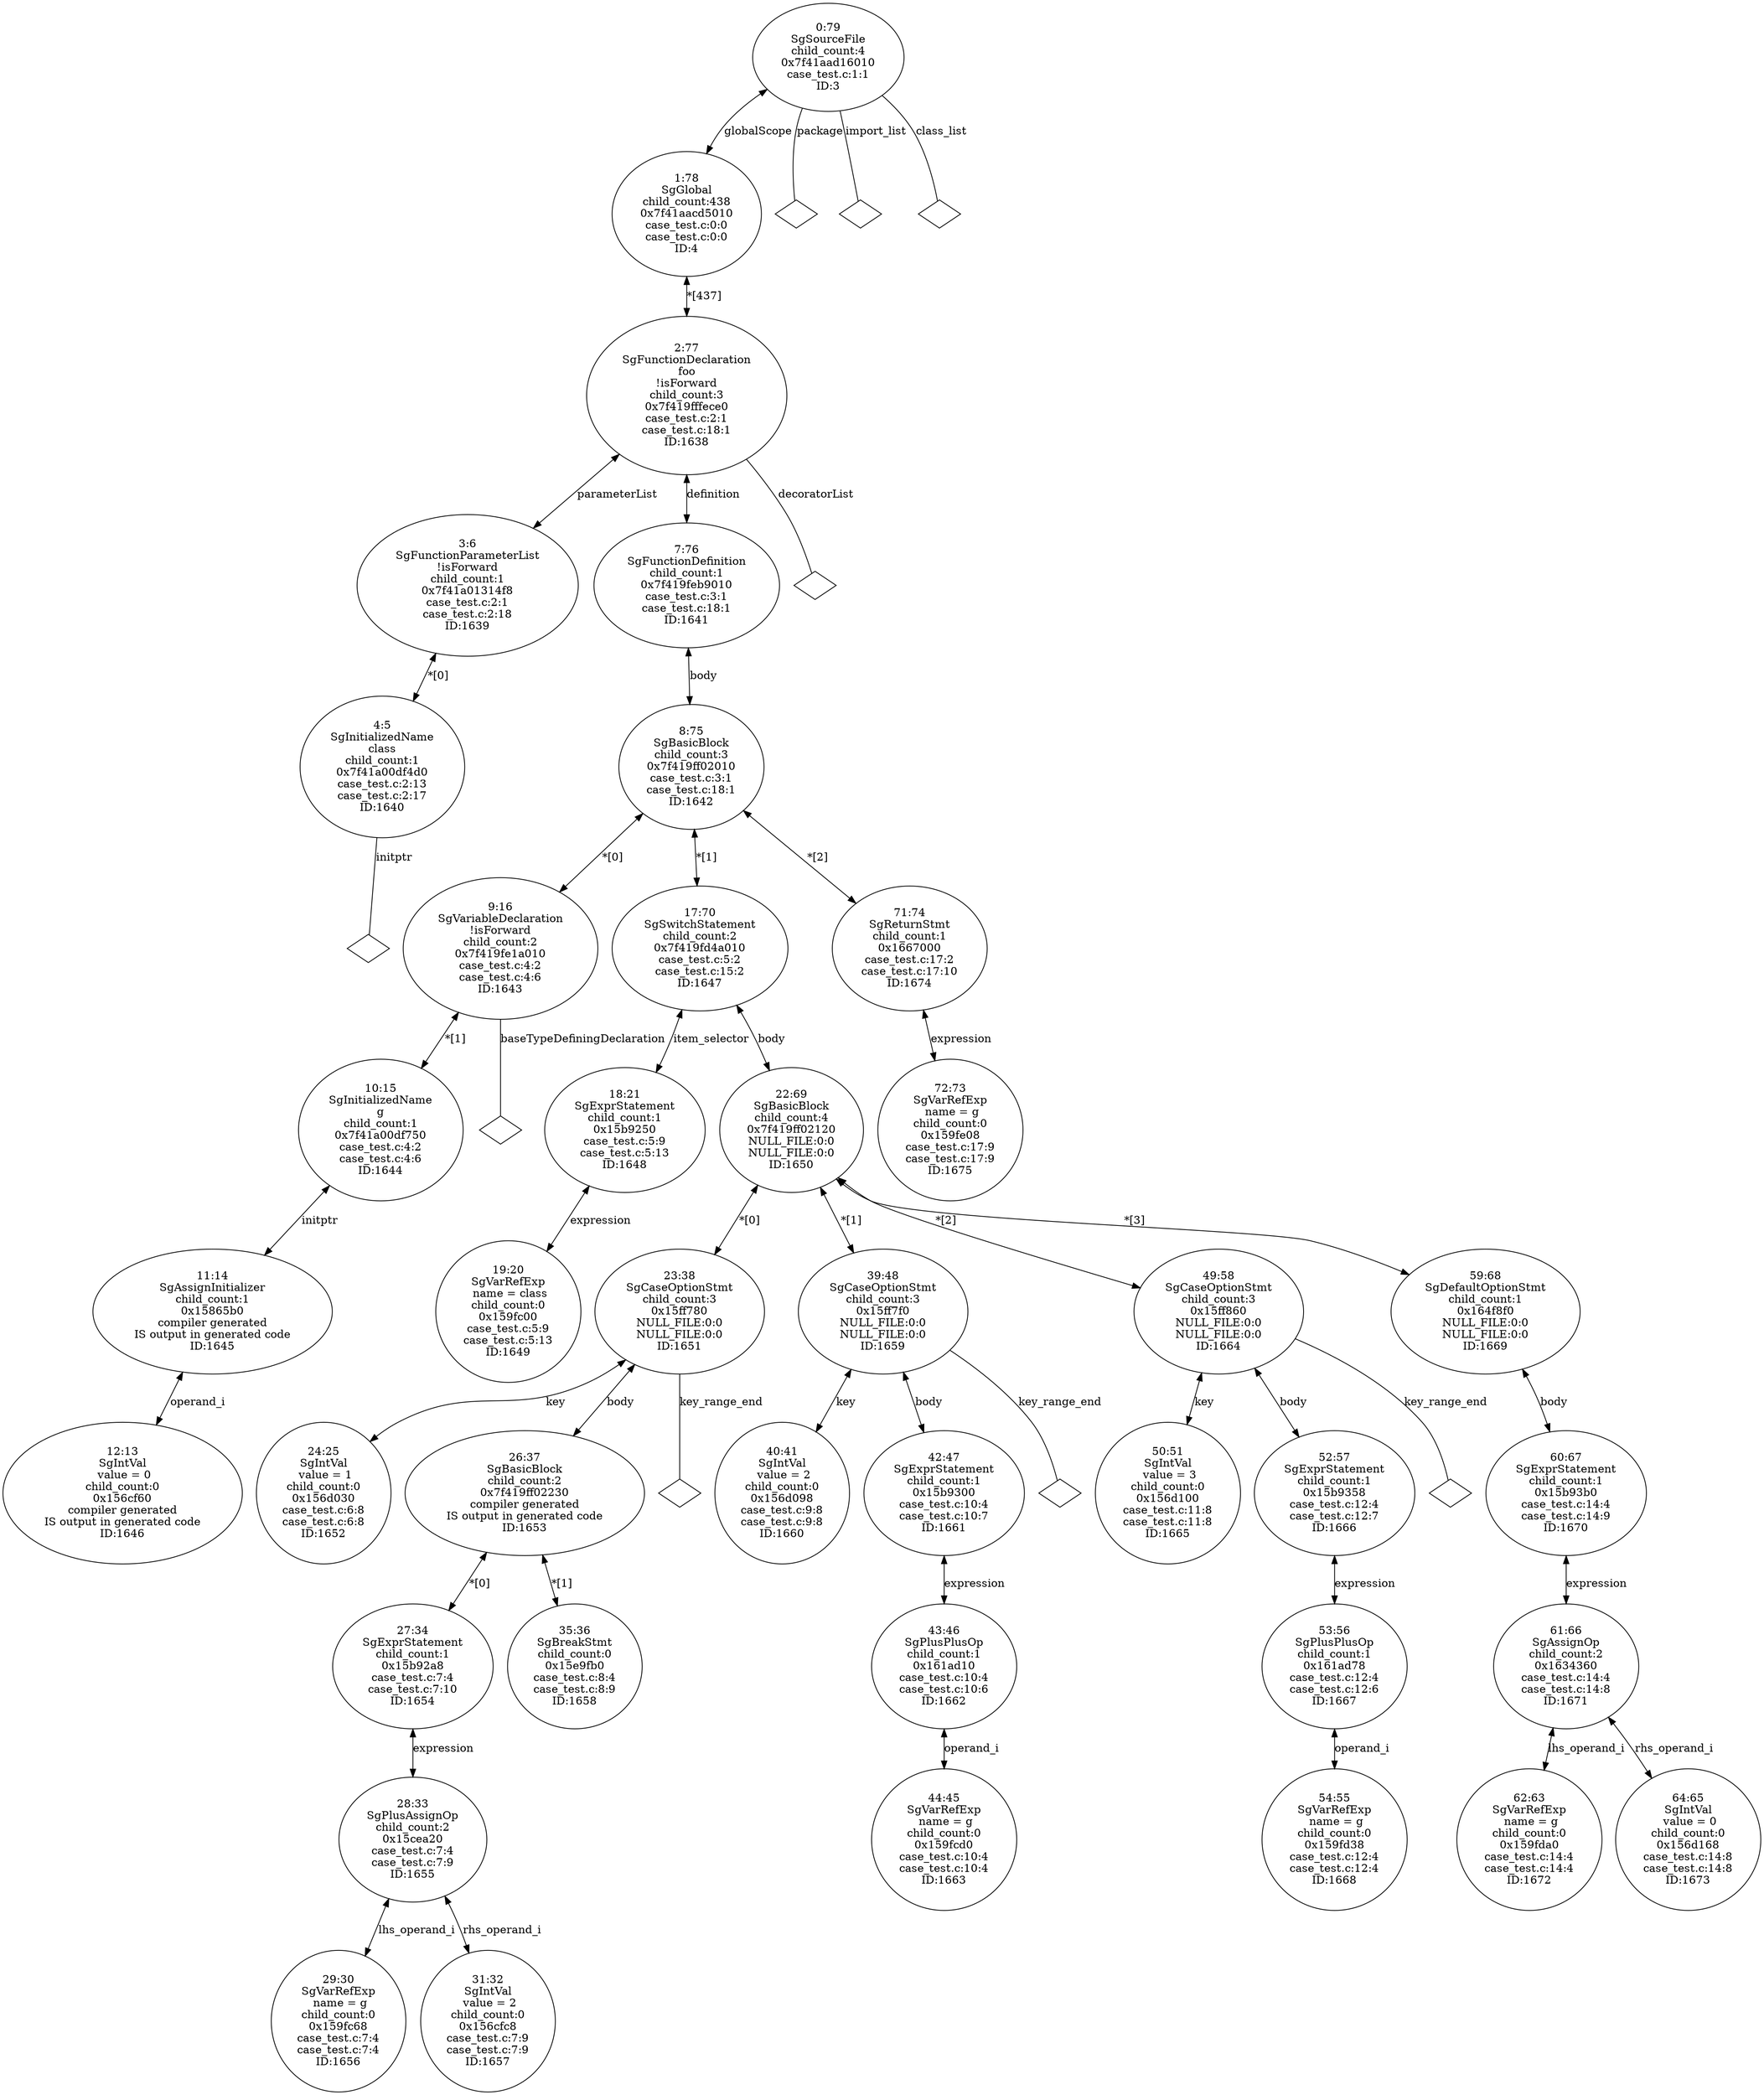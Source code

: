 digraph "G./case_test.c.dot" {
"0x7f41a00df4d0"[label="4:5\nSgInitializedName\nclass\nchild_count:1\n0x7f41a00df4d0\ncase_test.c:2:13\ncase_test.c:2:17\nID:1640\n" ];
"0x7f41a00df4d0" -> "0x7f41a00df4d0__initptr__null"[label="initptr" dir=none ];
"0x7f41a00df4d0__initptr__null"[label="" shape=diamond ];
"0x7f41a01314f8"[label="3:6\nSgFunctionParameterList\n!isForward\nchild_count:1\n0x7f41a01314f8\ncase_test.c:2:1\ncase_test.c:2:18\nID:1639\n" ];
"0x7f41a01314f8" -> "0x7f41a00df4d0"[label="*[0]" dir=both ];
"0x156cf60"[label="12:13\nSgIntVal\n value = 0\nchild_count:0\n0x156cf60\ncompiler generated\nIS output in generated code\nID:1646\n" ];
"0x15865b0"[label="11:14\nSgAssignInitializer\nchild_count:1\n0x15865b0\ncompiler generated\nIS output in generated code\nID:1645\n" ];
"0x15865b0" -> "0x156cf60"[label="operand_i" dir=both ];
"0x7f41a00df750"[label="10:15\nSgInitializedName\ng\nchild_count:1\n0x7f41a00df750\ncase_test.c:4:2\ncase_test.c:4:6\nID:1644\n" ];
"0x7f41a00df750" -> "0x15865b0"[label="initptr" dir=both ];
"0x7f419fe1a010"[label="9:16\nSgVariableDeclaration\n!isForward\nchild_count:2\n0x7f419fe1a010\ncase_test.c:4:2\ncase_test.c:4:6\nID:1643\n" ];
"0x7f419fe1a010" -> "0x7f419fe1a010__baseTypeDefiningDeclaration__null"[label="baseTypeDefiningDeclaration" dir=none ];
"0x7f419fe1a010__baseTypeDefiningDeclaration__null"[label="" shape=diamond ];
"0x7f419fe1a010" -> "0x7f41a00df750"[label="*[1]" dir=both ];
"0x159fc00"[label="19:20\nSgVarRefExp\n name = class\nchild_count:0\n0x159fc00\ncase_test.c:5:9\ncase_test.c:5:13\nID:1649\n" ];
"0x15b9250"[label="18:21\nSgExprStatement\nchild_count:1\n0x15b9250\ncase_test.c:5:9\ncase_test.c:5:13\nID:1648\n" ];
"0x15b9250" -> "0x159fc00"[label="expression" dir=both ];
"0x156d030"[label="24:25\nSgIntVal\n value = 1\nchild_count:0\n0x156d030\ncase_test.c:6:8\ncase_test.c:6:8\nID:1652\n" ];
"0x159fc68"[label="29:30\nSgVarRefExp\n name = g\nchild_count:0\n0x159fc68\ncase_test.c:7:4\ncase_test.c:7:4\nID:1656\n" ];
"0x156cfc8"[label="31:32\nSgIntVal\n value = 2\nchild_count:0\n0x156cfc8\ncase_test.c:7:9\ncase_test.c:7:9\nID:1657\n" ];
"0x15cea20"[label="28:33\nSgPlusAssignOp\nchild_count:2\n0x15cea20\ncase_test.c:7:4\ncase_test.c:7:9\nID:1655\n" ];
"0x15cea20" -> "0x159fc68"[label="lhs_operand_i" dir=both ];
"0x15cea20" -> "0x156cfc8"[label="rhs_operand_i" dir=both ];
"0x15b92a8"[label="27:34\nSgExprStatement\nchild_count:1\n0x15b92a8\ncase_test.c:7:4\ncase_test.c:7:10\nID:1654\n" ];
"0x15b92a8" -> "0x15cea20"[label="expression" dir=both ];
"0x15e9fb0"[label="35:36\nSgBreakStmt\nchild_count:0\n0x15e9fb0\ncase_test.c:8:4\ncase_test.c:8:9\nID:1658\n" ];
"0x7f419ff02230"[label="26:37\nSgBasicBlock\nchild_count:2\n0x7f419ff02230\ncompiler generated\nIS output in generated code\nID:1653\n" ];
"0x7f419ff02230" -> "0x15b92a8"[label="*[0]" dir=both ];
"0x7f419ff02230" -> "0x15e9fb0"[label="*[1]" dir=both ];
"0x15ff780"[label="23:38\nSgCaseOptionStmt\nchild_count:3\n0x15ff780\nNULL_FILE:0:0\nNULL_FILE:0:0\nID:1651\n" ];
"0x15ff780" -> "0x156d030"[label="key" dir=both ];
"0x15ff780" -> "0x7f419ff02230"[label="body" dir=both ];
"0x15ff780" -> "0x15ff780__key_range_end__null"[label="key_range_end" dir=none ];
"0x15ff780__key_range_end__null"[label="" shape=diamond ];
"0x156d098"[label="40:41\nSgIntVal\n value = 2\nchild_count:0\n0x156d098\ncase_test.c:9:8\ncase_test.c:9:8\nID:1660\n" ];
"0x159fcd0"[label="44:45\nSgVarRefExp\n name = g\nchild_count:0\n0x159fcd0\ncase_test.c:10:4\ncase_test.c:10:4\nID:1663\n" ];
"0x161ad10"[label="43:46\nSgPlusPlusOp\nchild_count:1\n0x161ad10\ncase_test.c:10:4\ncase_test.c:10:6\nID:1662\n" ];
"0x161ad10" -> "0x159fcd0"[label="operand_i" dir=both ];
"0x15b9300"[label="42:47\nSgExprStatement\nchild_count:1\n0x15b9300\ncase_test.c:10:4\ncase_test.c:10:7\nID:1661\n" ];
"0x15b9300" -> "0x161ad10"[label="expression" dir=both ];
"0x15ff7f0"[label="39:48\nSgCaseOptionStmt\nchild_count:3\n0x15ff7f0\nNULL_FILE:0:0\nNULL_FILE:0:0\nID:1659\n" ];
"0x15ff7f0" -> "0x156d098"[label="key" dir=both ];
"0x15ff7f0" -> "0x15b9300"[label="body" dir=both ];
"0x15ff7f0" -> "0x15ff7f0__key_range_end__null"[label="key_range_end" dir=none ];
"0x15ff7f0__key_range_end__null"[label="" shape=diamond ];
"0x156d100"[label="50:51\nSgIntVal\n value = 3\nchild_count:0\n0x156d100\ncase_test.c:11:8\ncase_test.c:11:8\nID:1665\n" ];
"0x159fd38"[label="54:55\nSgVarRefExp\n name = g\nchild_count:0\n0x159fd38\ncase_test.c:12:4\ncase_test.c:12:4\nID:1668\n" ];
"0x161ad78"[label="53:56\nSgPlusPlusOp\nchild_count:1\n0x161ad78\ncase_test.c:12:4\ncase_test.c:12:6\nID:1667\n" ];
"0x161ad78" -> "0x159fd38"[label="operand_i" dir=both ];
"0x15b9358"[label="52:57\nSgExprStatement\nchild_count:1\n0x15b9358\ncase_test.c:12:4\ncase_test.c:12:7\nID:1666\n" ];
"0x15b9358" -> "0x161ad78"[label="expression" dir=both ];
"0x15ff860"[label="49:58\nSgCaseOptionStmt\nchild_count:3\n0x15ff860\nNULL_FILE:0:0\nNULL_FILE:0:0\nID:1664\n" ];
"0x15ff860" -> "0x156d100"[label="key" dir=both ];
"0x15ff860" -> "0x15b9358"[label="body" dir=both ];
"0x15ff860" -> "0x15ff860__key_range_end__null"[label="key_range_end" dir=none ];
"0x15ff860__key_range_end__null"[label="" shape=diamond ];
"0x159fda0"[label="62:63\nSgVarRefExp\n name = g\nchild_count:0\n0x159fda0\ncase_test.c:14:4\ncase_test.c:14:4\nID:1672\n" ];
"0x156d168"[label="64:65\nSgIntVal\n value = 0\nchild_count:0\n0x156d168\ncase_test.c:14:8\ncase_test.c:14:8\nID:1673\n" ];
"0x1634360"[label="61:66\nSgAssignOp\nchild_count:2\n0x1634360\ncase_test.c:14:4\ncase_test.c:14:8\nID:1671\n" ];
"0x1634360" -> "0x159fda0"[label="lhs_operand_i" dir=both ];
"0x1634360" -> "0x156d168"[label="rhs_operand_i" dir=both ];
"0x15b93b0"[label="60:67\nSgExprStatement\nchild_count:1\n0x15b93b0\ncase_test.c:14:4\ncase_test.c:14:9\nID:1670\n" ];
"0x15b93b0" -> "0x1634360"[label="expression" dir=both ];
"0x164f8f0"[label="59:68\nSgDefaultOptionStmt\nchild_count:1\n0x164f8f0\nNULL_FILE:0:0\nNULL_FILE:0:0\nID:1669\n" ];
"0x164f8f0" -> "0x15b93b0"[label="body" dir=both ];
"0x7f419ff02120"[label="22:69\nSgBasicBlock\nchild_count:4\n0x7f419ff02120\nNULL_FILE:0:0\nNULL_FILE:0:0\nID:1650\n" ];
"0x7f419ff02120" -> "0x15ff780"[label="*[0]" dir=both ];
"0x7f419ff02120" -> "0x15ff7f0"[label="*[1]" dir=both ];
"0x7f419ff02120" -> "0x15ff860"[label="*[2]" dir=both ];
"0x7f419ff02120" -> "0x164f8f0"[label="*[3]" dir=both ];
"0x7f419fd4a010"[label="17:70\nSgSwitchStatement\nchild_count:2\n0x7f419fd4a010\ncase_test.c:5:2\ncase_test.c:15:2\nID:1647\n" ];
"0x7f419fd4a010" -> "0x15b9250"[label="item_selector" dir=both ];
"0x7f419fd4a010" -> "0x7f419ff02120"[label="body" dir=both ];
"0x159fe08"[label="72:73\nSgVarRefExp\n name = g\nchild_count:0\n0x159fe08\ncase_test.c:17:9\ncase_test.c:17:9\nID:1675\n" ];
"0x1667000"[label="71:74\nSgReturnStmt\nchild_count:1\n0x1667000\ncase_test.c:17:2\ncase_test.c:17:10\nID:1674\n" ];
"0x1667000" -> "0x159fe08"[label="expression" dir=both ];
"0x7f419ff02010"[label="8:75\nSgBasicBlock\nchild_count:3\n0x7f419ff02010\ncase_test.c:3:1\ncase_test.c:18:1\nID:1642\n" ];
"0x7f419ff02010" -> "0x7f419fe1a010"[label="*[0]" dir=both ];
"0x7f419ff02010" -> "0x7f419fd4a010"[label="*[1]" dir=both ];
"0x7f419ff02010" -> "0x1667000"[label="*[2]" dir=both ];
"0x7f419feb9010"[label="7:76\nSgFunctionDefinition\nchild_count:1\n0x7f419feb9010\ncase_test.c:3:1\ncase_test.c:18:1\nID:1641\n" ];
"0x7f419feb9010" -> "0x7f419ff02010"[label="body" dir=both ];
"0x7f419fffece0"[label="2:77\nSgFunctionDeclaration\nfoo\n!isForward\nchild_count:3\n0x7f419fffece0\ncase_test.c:2:1\ncase_test.c:18:1\nID:1638\n" ];
"0x7f419fffece0" -> "0x7f41a01314f8"[label="parameterList" dir=both ];
"0x7f419fffece0" -> "0x7f419fffece0__decoratorList__null"[label="decoratorList" dir=none ];
"0x7f419fffece0__decoratorList__null"[label="" shape=diamond ];
"0x7f419fffece0" -> "0x7f419feb9010"[label="definition" dir=both ];
"0x7f41aacd5010"[label="1:78\nSgGlobal\nchild_count:438\n0x7f41aacd5010\ncase_test.c:0:0\ncase_test.c:0:0\nID:4\n" ];
"0x7f41aacd5010" -> "0x7f419fffece0"[label="*[437]" dir=both ];
"0x7f41aad16010"[label="0:79\nSgSourceFile\nchild_count:4\n0x7f41aad16010\ncase_test.c:1:1\nID:3\n" ];
"0x7f41aad16010" -> "0x7f41aacd5010"[label="globalScope" dir=both ];
"0x7f41aad16010" -> "0x7f41aad16010__package__null"[label="package" dir=none ];
"0x7f41aad16010__package__null"[label="" shape=diamond ];
"0x7f41aad16010" -> "0x7f41aad16010__import_list__null"[label="import_list" dir=none ];
"0x7f41aad16010__import_list__null"[label="" shape=diamond ];
"0x7f41aad16010" -> "0x7f41aad16010__class_list__null"[label="class_list" dir=none ];
"0x7f41aad16010__class_list__null"[label="" shape=diamond ];
}
